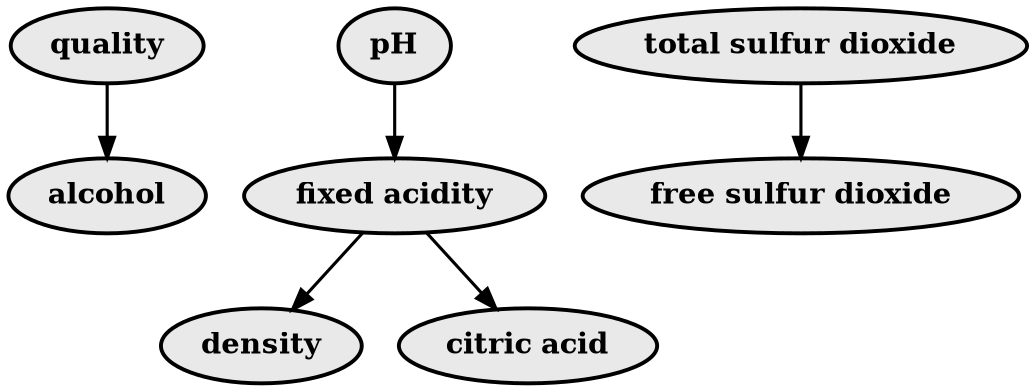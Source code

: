 digraph {
    node [style=filled, fillcolor="#E9E9E9", penwidth=1.875, fontsize=14, fontname="times-bold"]
    edge [penwidth=1.5]
    "quality"->"alcohol"
    "pH"->"fixed acidity"
    "fixed acidity"->"density"
    "fixed acidity"->"citric acid"
    "total sulfur dioxide"->"free sulfur dioxide"
}